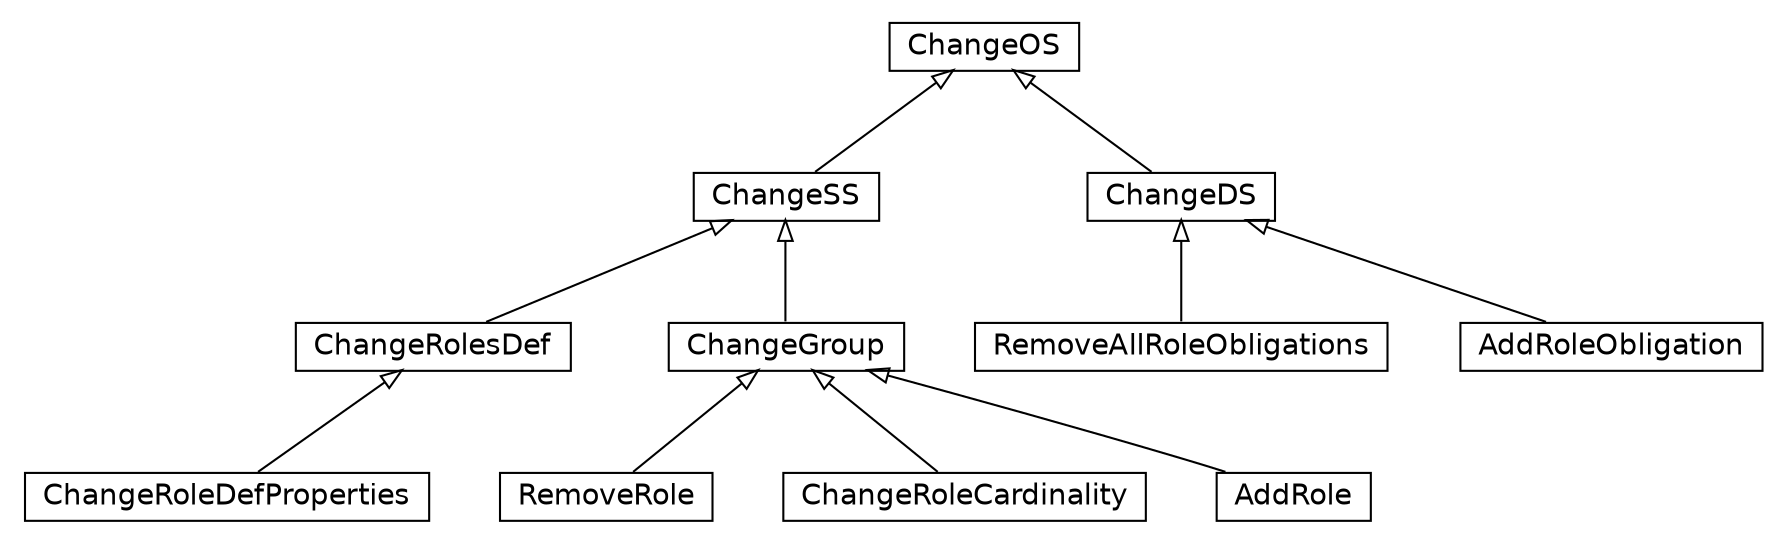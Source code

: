 #!/usr/local/bin/dot
#
# Class diagram 
# Generated by UMLGraph version R5_6_6-1-g9240c4 (http://www.umlgraph.org/)
#

digraph G {
	edge [fontname="Helvetica",fontsize=10,labelfontname="Helvetica",labelfontsize=10];
	node [fontname="Helvetica",fontsize=10,shape=plaintext];
	nodesep=0.25;
	ranksep=0.5;
	// moise.reorg.commands.RemoveRole
	c915 [label=<<table title="moise.reorg.commands.RemoveRole" border="0" cellborder="1" cellspacing="0" cellpadding="2" port="p" href="./RemoveRole.html">
		<tr><td><table border="0" cellspacing="0" cellpadding="1">
<tr><td align="center" balign="center"> RemoveRole </td></tr>
		</table></td></tr>
		</table>>, URL="./RemoveRole.html", fontname="Helvetica", fontcolor="black", fontsize=14.0];
	// moise.reorg.commands.RemoveAllRoleObligations
	c916 [label=<<table title="moise.reorg.commands.RemoveAllRoleObligations" border="0" cellborder="1" cellspacing="0" cellpadding="2" port="p" href="./RemoveAllRoleObligations.html">
		<tr><td><table border="0" cellspacing="0" cellpadding="1">
<tr><td align="center" balign="center"> RemoveAllRoleObligations </td></tr>
		</table></td></tr>
		</table>>, URL="./RemoveAllRoleObligations.html", fontname="Helvetica", fontcolor="black", fontsize=14.0];
	// moise.reorg.commands.ChangeSS
	c917 [label=<<table title="moise.reorg.commands.ChangeSS" border="0" cellborder="1" cellspacing="0" cellpadding="2" port="p" href="./ChangeSS.html">
		<tr><td><table border="0" cellspacing="0" cellpadding="1">
<tr><td align="center" balign="center"> ChangeSS </td></tr>
		</table></td></tr>
		</table>>, URL="./ChangeSS.html", fontname="Helvetica", fontcolor="black", fontsize=14.0];
	// moise.reorg.commands.ChangeRolesDef
	c918 [label=<<table title="moise.reorg.commands.ChangeRolesDef" border="0" cellborder="1" cellspacing="0" cellpadding="2" port="p" href="./ChangeRolesDef.html">
		<tr><td><table border="0" cellspacing="0" cellpadding="1">
<tr><td align="center" balign="center"> ChangeRolesDef </td></tr>
		</table></td></tr>
		</table>>, URL="./ChangeRolesDef.html", fontname="Helvetica", fontcolor="black", fontsize=14.0];
	// moise.reorg.commands.ChangeRoleDefProperties
	c919 [label=<<table title="moise.reorg.commands.ChangeRoleDefProperties" border="0" cellborder="1" cellspacing="0" cellpadding="2" port="p" href="./ChangeRoleDefProperties.html">
		<tr><td><table border="0" cellspacing="0" cellpadding="1">
<tr><td align="center" balign="center"> ChangeRoleDefProperties </td></tr>
		</table></td></tr>
		</table>>, URL="./ChangeRoleDefProperties.html", fontname="Helvetica", fontcolor="black", fontsize=14.0];
	// moise.reorg.commands.ChangeRoleCardinality
	c920 [label=<<table title="moise.reorg.commands.ChangeRoleCardinality" border="0" cellborder="1" cellspacing="0" cellpadding="2" port="p" href="./ChangeRoleCardinality.html">
		<tr><td><table border="0" cellspacing="0" cellpadding="1">
<tr><td align="center" balign="center"> ChangeRoleCardinality </td></tr>
		</table></td></tr>
		</table>>, URL="./ChangeRoleCardinality.html", fontname="Helvetica", fontcolor="black", fontsize=14.0];
	// moise.reorg.commands.ChangeOS
	c921 [label=<<table title="moise.reorg.commands.ChangeOS" border="0" cellborder="1" cellspacing="0" cellpadding="2" port="p" href="./ChangeOS.html">
		<tr><td><table border="0" cellspacing="0" cellpadding="1">
<tr><td align="center" balign="center"> ChangeOS </td></tr>
		</table></td></tr>
		</table>>, URL="./ChangeOS.html", fontname="Helvetica", fontcolor="black", fontsize=14.0];
	// moise.reorg.commands.ChangeGroup
	c922 [label=<<table title="moise.reorg.commands.ChangeGroup" border="0" cellborder="1" cellspacing="0" cellpadding="2" port="p" href="./ChangeGroup.html">
		<tr><td><table border="0" cellspacing="0" cellpadding="1">
<tr><td align="center" balign="center"> ChangeGroup </td></tr>
		</table></td></tr>
		</table>>, URL="./ChangeGroup.html", fontname="Helvetica", fontcolor="black", fontsize=14.0];
	// moise.reorg.commands.ChangeDS
	c923 [label=<<table title="moise.reorg.commands.ChangeDS" border="0" cellborder="1" cellspacing="0" cellpadding="2" port="p" href="./ChangeDS.html">
		<tr><td><table border="0" cellspacing="0" cellpadding="1">
<tr><td align="center" balign="center"> ChangeDS </td></tr>
		</table></td></tr>
		</table>>, URL="./ChangeDS.html", fontname="Helvetica", fontcolor="black", fontsize=14.0];
	// moise.reorg.commands.AddRoleObligation
	c924 [label=<<table title="moise.reorg.commands.AddRoleObligation" border="0" cellborder="1" cellspacing="0" cellpadding="2" port="p" href="./AddRoleObligation.html">
		<tr><td><table border="0" cellspacing="0" cellpadding="1">
<tr><td align="center" balign="center"> AddRoleObligation </td></tr>
		</table></td></tr>
		</table>>, URL="./AddRoleObligation.html", fontname="Helvetica", fontcolor="black", fontsize=14.0];
	// moise.reorg.commands.AddRole
	c925 [label=<<table title="moise.reorg.commands.AddRole" border="0" cellborder="1" cellspacing="0" cellpadding="2" port="p" href="./AddRole.html">
		<tr><td><table border="0" cellspacing="0" cellpadding="1">
<tr><td align="center" balign="center"> AddRole </td></tr>
		</table></td></tr>
		</table>>, URL="./AddRole.html", fontname="Helvetica", fontcolor="black", fontsize=14.0];
	//moise.reorg.commands.RemoveRole extends moise.reorg.commands.ChangeGroup
	c922:p -> c915:p [dir=back,arrowtail=empty];
	//moise.reorg.commands.RemoveAllRoleObligations extends moise.reorg.commands.ChangeDS
	c923:p -> c916:p [dir=back,arrowtail=empty];
	//moise.reorg.commands.ChangeSS extends moise.reorg.commands.ChangeOS
	c921:p -> c917:p [dir=back,arrowtail=empty];
	//moise.reorg.commands.ChangeRolesDef extends moise.reorg.commands.ChangeSS
	c917:p -> c918:p [dir=back,arrowtail=empty];
	//moise.reorg.commands.ChangeRoleDefProperties extends moise.reorg.commands.ChangeRolesDef
	c918:p -> c919:p [dir=back,arrowtail=empty];
	//moise.reorg.commands.ChangeRoleCardinality extends moise.reorg.commands.ChangeGroup
	c922:p -> c920:p [dir=back,arrowtail=empty];
	//moise.reorg.commands.ChangeGroup extends moise.reorg.commands.ChangeSS
	c917:p -> c922:p [dir=back,arrowtail=empty];
	//moise.reorg.commands.ChangeDS extends moise.reorg.commands.ChangeOS
	c921:p -> c923:p [dir=back,arrowtail=empty];
	//moise.reorg.commands.AddRoleObligation extends moise.reorg.commands.ChangeDS
	c923:p -> c924:p [dir=back,arrowtail=empty];
	//moise.reorg.commands.AddRole extends moise.reorg.commands.ChangeGroup
	c922:p -> c925:p [dir=back,arrowtail=empty];
}


